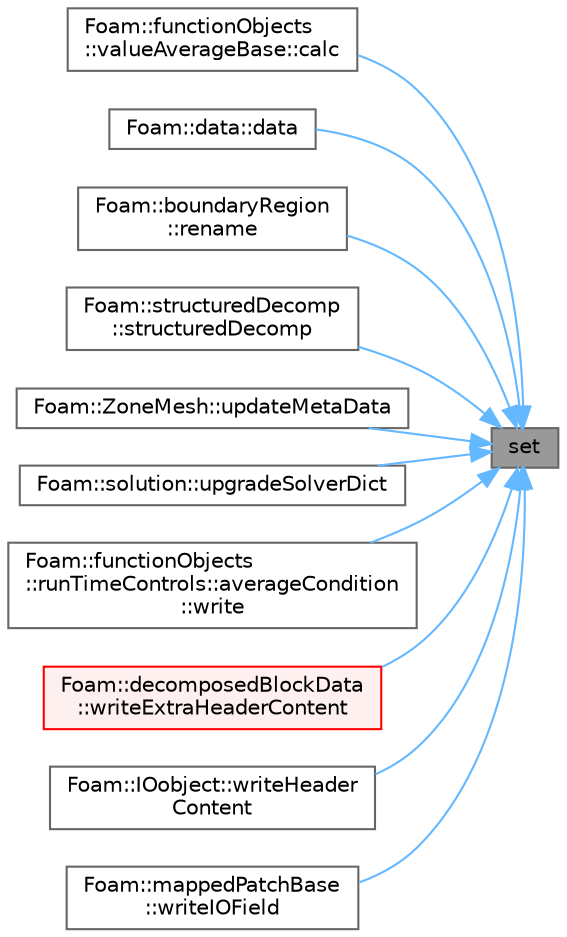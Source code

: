 digraph "set"
{
 // LATEX_PDF_SIZE
  bgcolor="transparent";
  edge [fontname=Helvetica,fontsize=10,labelfontname=Helvetica,labelfontsize=10];
  node [fontname=Helvetica,fontsize=10,shape=box,height=0.2,width=0.4];
  rankdir="RL";
  Node1 [id="Node000001",label="set",height=0.2,width=0.4,color="gray40", fillcolor="grey60", style="filled", fontcolor="black",tooltip=" "];
  Node1 -> Node2 [id="edge1_Node000001_Node000002",dir="back",color="steelblue1",style="solid",tooltip=" "];
  Node2 [id="Node000002",label="Foam::functionObjects\l::valueAverageBase::calc",height=0.2,width=0.4,color="grey40", fillcolor="white", style="filled",URL="$classFoam_1_1functionObjects_1_1valueAverageBase.html#a9e4fd3e07ae99cb8521ba99559d8ba8a",tooltip=" "];
  Node1 -> Node3 [id="edge2_Node000001_Node000003",dir="back",color="steelblue1",style="solid",tooltip=" "];
  Node3 [id="Node000003",label="Foam::data::data",height=0.2,width=0.4,color="grey40", fillcolor="white", style="filled",URL="$classFoam_1_1data.html#a78075952093f30fe762ac9133e11db44",tooltip=" "];
  Node1 -> Node4 [id="edge3_Node000001_Node000004",dir="back",color="steelblue1",style="solid",tooltip=" "];
  Node4 [id="Node000004",label="Foam::boundaryRegion\l::rename",height=0.2,width=0.4,color="grey40", fillcolor="white", style="filled",URL="$classFoam_1_1boundaryRegion.html#aed59ccda2efd155c21c4f4b593767843",tooltip=" "];
  Node1 -> Node5 [id="edge4_Node000001_Node000005",dir="back",color="steelblue1",style="solid",tooltip=" "];
  Node5 [id="Node000005",label="Foam::structuredDecomp\l::structuredDecomp",height=0.2,width=0.4,color="grey40", fillcolor="white", style="filled",URL="$classFoam_1_1structuredDecomp.html#a1b916b85724c01216e9e930b62c9b0b5",tooltip=" "];
  Node1 -> Node6 [id="edge5_Node000001_Node000006",dir="back",color="steelblue1",style="solid",tooltip=" "];
  Node6 [id="Node000006",label="Foam::ZoneMesh::updateMetaData",height=0.2,width=0.4,color="grey40", fillcolor="white", style="filled",URL="$classFoam_1_1ZoneMesh.html#a709f66c0ee34c4911651b9107d735dee",tooltip=" "];
  Node1 -> Node7 [id="edge6_Node000001_Node000007",dir="back",color="steelblue1",style="solid",tooltip=" "];
  Node7 [id="Node000007",label="Foam::solution::upgradeSolverDict",height=0.2,width=0.4,color="grey40", fillcolor="white", style="filled",URL="$classFoam_1_1solution.html#aafb35d9c55b4a97e839ab61b4a0c7d52",tooltip=" "];
  Node1 -> Node8 [id="edge7_Node000001_Node000008",dir="back",color="steelblue1",style="solid",tooltip=" "];
  Node8 [id="Node000008",label="Foam::functionObjects\l::runTimeControls::averageCondition\l::write",height=0.2,width=0.4,color="grey40", fillcolor="white", style="filled",URL="$classFoam_1_1functionObjects_1_1runTimeControls_1_1averageCondition.html#aac759501cf6c7895a70eecbef0226ae1",tooltip=" "];
  Node1 -> Node9 [id="edge8_Node000001_Node000009",dir="back",color="steelblue1",style="solid",tooltip=" "];
  Node9 [id="Node000009",label="Foam::decomposedBlockData\l::writeExtraHeaderContent",height=0.2,width=0.4,color="red", fillcolor="#FFF0F0", style="filled",URL="$classFoam_1_1decomposedBlockData.html#a808838c8b1830f2fd9a7a4632ae8c9f6",tooltip=" "];
  Node1 -> Node11 [id="edge9_Node000001_Node000011",dir="back",color="steelblue1",style="solid",tooltip=" "];
  Node11 [id="Node000011",label="Foam::IOobject::writeHeader\lContent",height=0.2,width=0.4,color="grey40", fillcolor="white", style="filled",URL="$classFoam_1_1IOobject.html#a1923c3623a441cdc693e4d9ad041ec7a",tooltip=" "];
  Node1 -> Node12 [id="edge10_Node000001_Node000012",dir="back",color="steelblue1",style="solid",tooltip=" "];
  Node12 [id="Node000012",label="Foam::mappedPatchBase\l::writeIOField",height=0.2,width=0.4,color="grey40", fillcolor="white", style="filled",URL="$classFoam_1_1mappedPatchBase.html#a7d1d72f04e7807785aae23492b2dba21",tooltip=" "];
}
